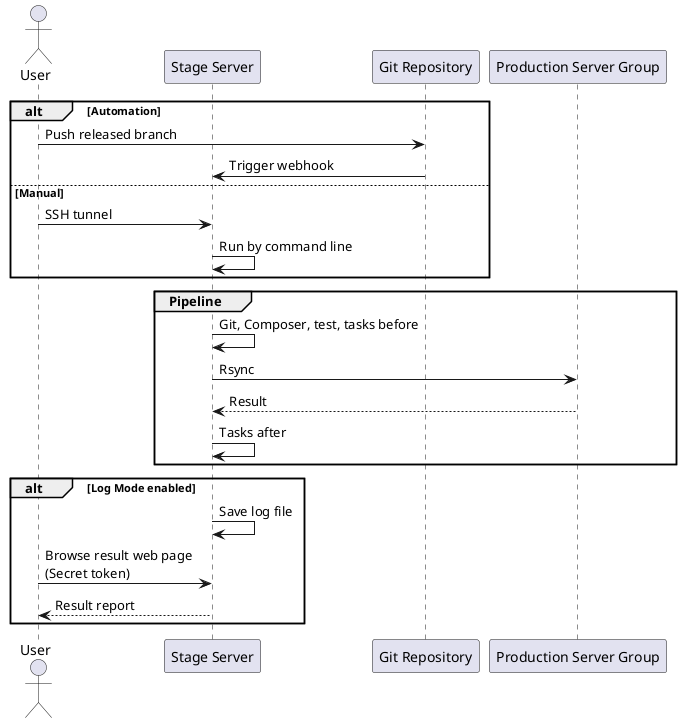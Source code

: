 @startuml
actor "User" as user
participant "Stage Server" as stage
participant "Git Repository" as repo
participant "Production Server Group" as real


alt Automation
  user -> repo: Push released branch
  repo -> stage: Trigger webhook
else Manual
user -> stage: SSH tunnel
stage -> stage: Run by command line
end

group Pipeline
  stage -> stage: Git, Composer, test, tasks before
  stage -> real: Rsync
  real --> stage: Result
  stage -> stage: Tasks after
end group

alt Log Mode enabled
stage -> stage: Save log file
user -> stage: Browse result web page \n(Secret token)
stage --> user: Result report
end

@enduml
